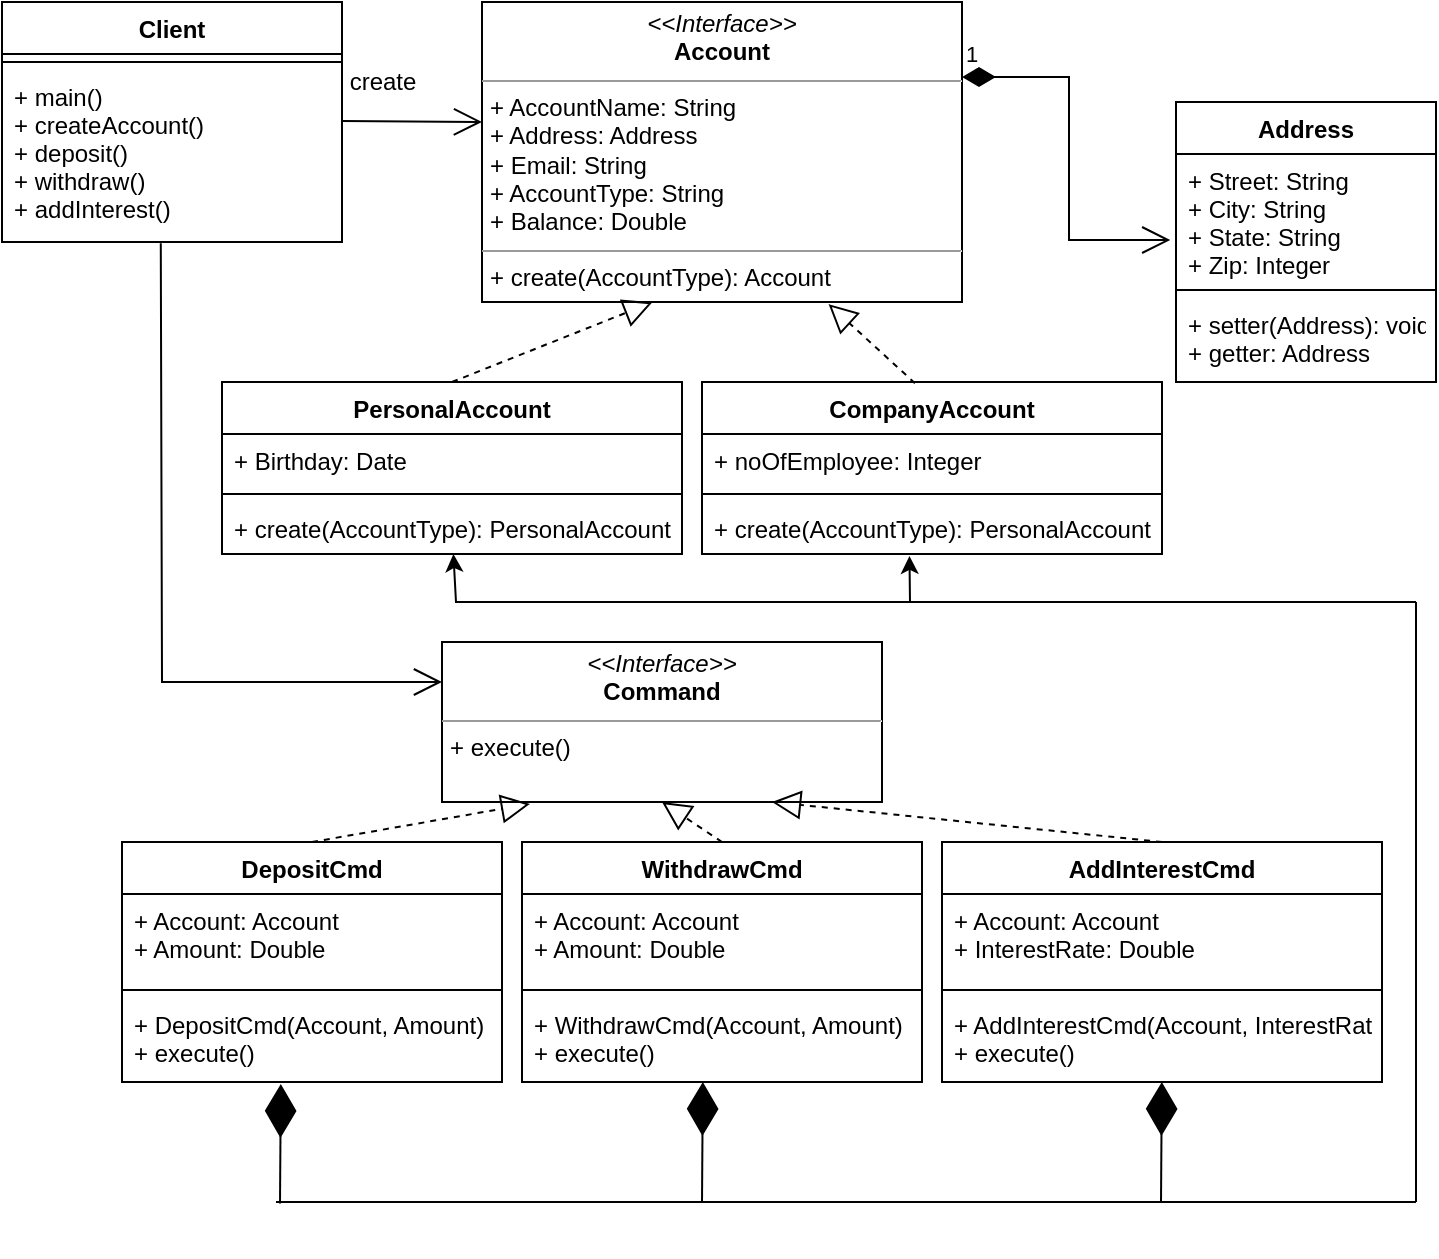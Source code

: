 <mxfile version="20.0.4" type="device"><diagram id="C5RBs43oDa-KdzZeNtuy" name="Page-1"><mxGraphModel dx="1278" dy="481" grid="1" gridSize="10" guides="1" tooltips="1" connect="1" arrows="1" fold="1" page="1" pageScale="1" pageWidth="827" pageHeight="1169" math="0" shadow="0"><root><mxCell id="WIyWlLk6GJQsqaUBKTNV-0"/><mxCell id="WIyWlLk6GJQsqaUBKTNV-1" parent="WIyWlLk6GJQsqaUBKTNV-0"/><mxCell id="Aaks4GSiCMr6FVmqJfe3-0" value="&lt;p style=&quot;margin:0px;margin-top:4px;text-align:center;&quot;&gt;&lt;i&gt;&amp;lt;&amp;lt;Interface&amp;gt;&amp;gt;&lt;/i&gt;&lt;br&gt;&lt;b&gt;Account&lt;/b&gt;&lt;/p&gt;&lt;hr size=&quot;1&quot;&gt;&lt;p style=&quot;margin:0px;margin-left:4px;&quot;&gt;+ AccountName: String&lt;br&gt;+ Address: Address&lt;/p&gt;&lt;p style=&quot;margin:0px;margin-left:4px;&quot;&gt;+ Email: String&lt;/p&gt;&lt;p style=&quot;margin:0px;margin-left:4px;&quot;&gt;+ AccountType: String&lt;/p&gt;&lt;p style=&quot;margin:0px;margin-left:4px;&quot;&gt;+ Balance: Double&lt;/p&gt;&lt;hr size=&quot;1&quot;&gt;&lt;p style=&quot;margin:0px;margin-left:4px;&quot;&gt;+ create(AccountType): Account&lt;/p&gt;" style="verticalAlign=top;align=left;overflow=fill;fontSize=12;fontFamily=Helvetica;html=1;" parent="WIyWlLk6GJQsqaUBKTNV-1" vertex="1"><mxGeometry x="313" y="60" width="240" height="150" as="geometry"/></mxCell><mxCell id="Aaks4GSiCMr6FVmqJfe3-1" value="PersonalAccount" style="swimlane;fontStyle=1;align=center;verticalAlign=top;childLayout=stackLayout;horizontal=1;startSize=26;horizontalStack=0;resizeParent=1;resizeParentMax=0;resizeLast=0;collapsible=1;marginBottom=0;" parent="WIyWlLk6GJQsqaUBKTNV-1" vertex="1"><mxGeometry x="183" y="250" width="230" height="86" as="geometry"/></mxCell><mxCell id="Aaks4GSiCMr6FVmqJfe3-2" value="+ Birthday: Date" style="text;strokeColor=none;fillColor=none;align=left;verticalAlign=top;spacingLeft=4;spacingRight=4;overflow=hidden;rotatable=0;points=[[0,0.5],[1,0.5]];portConstraint=eastwest;" parent="Aaks4GSiCMr6FVmqJfe3-1" vertex="1"><mxGeometry y="26" width="230" height="26" as="geometry"/></mxCell><mxCell id="Aaks4GSiCMr6FVmqJfe3-3" value="" style="line;strokeWidth=1;fillColor=none;align=left;verticalAlign=middle;spacingTop=-1;spacingLeft=3;spacingRight=3;rotatable=0;labelPosition=right;points=[];portConstraint=eastwest;" parent="Aaks4GSiCMr6FVmqJfe3-1" vertex="1"><mxGeometry y="52" width="230" height="8" as="geometry"/></mxCell><mxCell id="Aaks4GSiCMr6FVmqJfe3-4" value="+ create(AccountType): PersonalAccount" style="text;strokeColor=none;fillColor=none;align=left;verticalAlign=top;spacingLeft=4;spacingRight=4;overflow=hidden;rotatable=0;points=[[0,0.5],[1,0.5]];portConstraint=eastwest;" parent="Aaks4GSiCMr6FVmqJfe3-1" vertex="1"><mxGeometry y="60" width="230" height="26" as="geometry"/></mxCell><mxCell id="Aaks4GSiCMr6FVmqJfe3-5" value="CompanyAccount" style="swimlane;fontStyle=1;align=center;verticalAlign=top;childLayout=stackLayout;horizontal=1;startSize=26;horizontalStack=0;resizeParent=1;resizeParentMax=0;resizeLast=0;collapsible=1;marginBottom=0;" parent="WIyWlLk6GJQsqaUBKTNV-1" vertex="1"><mxGeometry x="423" y="250" width="230" height="86" as="geometry"/></mxCell><mxCell id="Aaks4GSiCMr6FVmqJfe3-6" value="+ noOfEmployee: Integer" style="text;strokeColor=none;fillColor=none;align=left;verticalAlign=top;spacingLeft=4;spacingRight=4;overflow=hidden;rotatable=0;points=[[0,0.5],[1,0.5]];portConstraint=eastwest;" parent="Aaks4GSiCMr6FVmqJfe3-5" vertex="1"><mxGeometry y="26" width="230" height="26" as="geometry"/></mxCell><mxCell id="Aaks4GSiCMr6FVmqJfe3-7" value="" style="line;strokeWidth=1;fillColor=none;align=left;verticalAlign=middle;spacingTop=-1;spacingLeft=3;spacingRight=3;rotatable=0;labelPosition=right;points=[];portConstraint=eastwest;" parent="Aaks4GSiCMr6FVmqJfe3-5" vertex="1"><mxGeometry y="52" width="230" height="8" as="geometry"/></mxCell><mxCell id="Aaks4GSiCMr6FVmqJfe3-8" value="+ create(AccountType): PersonalAccount" style="text;strokeColor=none;fillColor=none;align=left;verticalAlign=top;spacingLeft=4;spacingRight=4;overflow=hidden;rotatable=0;points=[[0,0.5],[1,0.5]];portConstraint=eastwest;" parent="Aaks4GSiCMr6FVmqJfe3-5" vertex="1"><mxGeometry y="60" width="230" height="26" as="geometry"/></mxCell><mxCell id="Aaks4GSiCMr6FVmqJfe3-9" value="Address" style="swimlane;fontStyle=1;align=center;verticalAlign=top;childLayout=stackLayout;horizontal=1;startSize=26;horizontalStack=0;resizeParent=1;resizeParentMax=0;resizeLast=0;collapsible=1;marginBottom=0;" parent="WIyWlLk6GJQsqaUBKTNV-1" vertex="1"><mxGeometry x="660" y="110" width="130" height="140" as="geometry"/></mxCell><mxCell id="Aaks4GSiCMr6FVmqJfe3-10" value="+ Street: String&#10;+ City: String&#10;+ State: String&#10;+ Zip: Integer&#10; " style="text;strokeColor=none;fillColor=none;align=left;verticalAlign=top;spacingLeft=4;spacingRight=4;overflow=hidden;rotatable=0;points=[[0,0.5],[1,0.5]];portConstraint=eastwest;" parent="Aaks4GSiCMr6FVmqJfe3-9" vertex="1"><mxGeometry y="26" width="130" height="64" as="geometry"/></mxCell><mxCell id="Aaks4GSiCMr6FVmqJfe3-11" value="" style="line;strokeWidth=1;fillColor=none;align=left;verticalAlign=middle;spacingTop=-1;spacingLeft=3;spacingRight=3;rotatable=0;labelPosition=right;points=[];portConstraint=eastwest;" parent="Aaks4GSiCMr6FVmqJfe3-9" vertex="1"><mxGeometry y="90" width="130" height="8" as="geometry"/></mxCell><mxCell id="Aaks4GSiCMr6FVmqJfe3-12" value="+ setter(Address): void &#10;+ getter: Address" style="text;strokeColor=none;fillColor=none;align=left;verticalAlign=top;spacingLeft=4;spacingRight=4;overflow=hidden;rotatable=0;points=[[0,0.5],[1,0.5]];portConstraint=eastwest;" parent="Aaks4GSiCMr6FVmqJfe3-9" vertex="1"><mxGeometry y="98" width="130" height="42" as="geometry"/></mxCell><mxCell id="Aaks4GSiCMr6FVmqJfe3-14" value="" style="endArrow=block;dashed=1;endFill=0;endSize=12;html=1;rounded=0;exitX=0.463;exitY=0.007;exitDx=0;exitDy=0;exitPerimeter=0;entryX=0.722;entryY=1.007;entryDx=0;entryDy=0;entryPerimeter=0;" parent="WIyWlLk6GJQsqaUBKTNV-1" source="Aaks4GSiCMr6FVmqJfe3-5" target="Aaks4GSiCMr6FVmqJfe3-0" edge="1"><mxGeometry width="160" relative="1" as="geometry"><mxPoint x="883" y="280" as="sourcePoint"/><mxPoint x="1043" y="280" as="targetPoint"/></mxGeometry></mxCell><mxCell id="Aaks4GSiCMr6FVmqJfe3-15" value="" style="endArrow=block;dashed=1;endFill=0;endSize=12;html=1;rounded=0;exitX=0.5;exitY=0;exitDx=0;exitDy=0;entryX=0.355;entryY=1.001;entryDx=0;entryDy=0;entryPerimeter=0;" parent="WIyWlLk6GJQsqaUBKTNV-1" source="Aaks4GSiCMr6FVmqJfe3-1" target="Aaks4GSiCMr6FVmqJfe3-0" edge="1"><mxGeometry width="160" relative="1" as="geometry"><mxPoint x="503" y="280" as="sourcePoint"/><mxPoint x="663" y="280" as="targetPoint"/></mxGeometry></mxCell><mxCell id="Aaks4GSiCMr6FVmqJfe3-16" value="&lt;p style=&quot;margin:0px;margin-top:4px;text-align:center;&quot;&gt;&lt;i&gt;&amp;lt;&amp;lt;Interface&amp;gt;&amp;gt;&lt;/i&gt;&lt;br&gt;&lt;b&gt;Command&lt;/b&gt;&lt;/p&gt;&lt;hr size=&quot;1&quot;&gt;&lt;p style=&quot;margin:0px;margin-left:4px;&quot;&gt;+ execute()&lt;/p&gt;" style="verticalAlign=top;align=left;overflow=fill;fontSize=12;fontFamily=Helvetica;html=1;" parent="WIyWlLk6GJQsqaUBKTNV-1" vertex="1"><mxGeometry x="293" y="380" width="220" height="80" as="geometry"/></mxCell><mxCell id="Aaks4GSiCMr6FVmqJfe3-17" value="DepositCmd" style="swimlane;fontStyle=1;align=center;verticalAlign=top;childLayout=stackLayout;horizontal=1;startSize=26;horizontalStack=0;resizeParent=1;resizeParentMax=0;resizeLast=0;collapsible=1;marginBottom=0;" parent="WIyWlLk6GJQsqaUBKTNV-1" vertex="1"><mxGeometry x="133" y="480" width="190" height="120" as="geometry"/></mxCell><mxCell id="Aaks4GSiCMr6FVmqJfe3-18" value="+ Account: Account&#10;+ Amount: Double" style="text;strokeColor=none;fillColor=none;align=left;verticalAlign=top;spacingLeft=4;spacingRight=4;overflow=hidden;rotatable=0;points=[[0,0.5],[1,0.5]];portConstraint=eastwest;" parent="Aaks4GSiCMr6FVmqJfe3-17" vertex="1"><mxGeometry y="26" width="190" height="44" as="geometry"/></mxCell><mxCell id="Aaks4GSiCMr6FVmqJfe3-19" value="" style="line;strokeWidth=1;fillColor=none;align=left;verticalAlign=middle;spacingTop=-1;spacingLeft=3;spacingRight=3;rotatable=0;labelPosition=right;points=[];portConstraint=eastwest;" parent="Aaks4GSiCMr6FVmqJfe3-17" vertex="1"><mxGeometry y="70" width="190" height="8" as="geometry"/></mxCell><mxCell id="Aaks4GSiCMr6FVmqJfe3-20" value="+ DepositCmd(Account, Amount)&#10;+ execute()" style="text;strokeColor=none;fillColor=none;align=left;verticalAlign=top;spacingLeft=4;spacingRight=4;overflow=hidden;rotatable=0;points=[[0,0.5],[1,0.5]];portConstraint=eastwest;" parent="Aaks4GSiCMr6FVmqJfe3-17" vertex="1"><mxGeometry y="78" width="190" height="42" as="geometry"/></mxCell><mxCell id="Aaks4GSiCMr6FVmqJfe3-21" value="WithdrawCmd" style="swimlane;fontStyle=1;align=center;verticalAlign=top;childLayout=stackLayout;horizontal=1;startSize=26;horizontalStack=0;resizeParent=1;resizeParentMax=0;resizeLast=0;collapsible=1;marginBottom=0;" parent="WIyWlLk6GJQsqaUBKTNV-1" vertex="1"><mxGeometry x="333" y="480" width="200" height="120" as="geometry"/></mxCell><mxCell id="Aaks4GSiCMr6FVmqJfe3-22" value="+ Account: Account&#10;+ Amount: Double" style="text;strokeColor=none;fillColor=none;align=left;verticalAlign=top;spacingLeft=4;spacingRight=4;overflow=hidden;rotatable=0;points=[[0,0.5],[1,0.5]];portConstraint=eastwest;" parent="Aaks4GSiCMr6FVmqJfe3-21" vertex="1"><mxGeometry y="26" width="200" height="44" as="geometry"/></mxCell><mxCell id="Aaks4GSiCMr6FVmqJfe3-23" value="" style="line;strokeWidth=1;fillColor=none;align=left;verticalAlign=middle;spacingTop=-1;spacingLeft=3;spacingRight=3;rotatable=0;labelPosition=right;points=[];portConstraint=eastwest;" parent="Aaks4GSiCMr6FVmqJfe3-21" vertex="1"><mxGeometry y="70" width="200" height="8" as="geometry"/></mxCell><mxCell id="Aaks4GSiCMr6FVmqJfe3-24" value="+ WithdrawCmd(Account, Amount)&#10;+ execute()" style="text;strokeColor=none;fillColor=none;align=left;verticalAlign=top;spacingLeft=4;spacingRight=4;overflow=hidden;rotatable=0;points=[[0,0.5],[1,0.5]];portConstraint=eastwest;" parent="Aaks4GSiCMr6FVmqJfe3-21" vertex="1"><mxGeometry y="78" width="200" height="42" as="geometry"/></mxCell><mxCell id="Aaks4GSiCMr6FVmqJfe3-25" value="AddInterestCmd" style="swimlane;fontStyle=1;align=center;verticalAlign=top;childLayout=stackLayout;horizontal=1;startSize=26;horizontalStack=0;resizeParent=1;resizeParentMax=0;resizeLast=0;collapsible=1;marginBottom=0;" parent="WIyWlLk6GJQsqaUBKTNV-1" vertex="1"><mxGeometry x="543" y="480" width="220" height="120" as="geometry"/></mxCell><mxCell id="Aaks4GSiCMr6FVmqJfe3-26" value="+ Account: Account&#10;+ InterestRate: Double" style="text;strokeColor=none;fillColor=none;align=left;verticalAlign=top;spacingLeft=4;spacingRight=4;overflow=hidden;rotatable=0;points=[[0,0.5],[1,0.5]];portConstraint=eastwest;" parent="Aaks4GSiCMr6FVmqJfe3-25" vertex="1"><mxGeometry y="26" width="220" height="44" as="geometry"/></mxCell><mxCell id="Aaks4GSiCMr6FVmqJfe3-27" value="" style="line;strokeWidth=1;fillColor=none;align=left;verticalAlign=middle;spacingTop=-1;spacingLeft=3;spacingRight=3;rotatable=0;labelPosition=right;points=[];portConstraint=eastwest;" parent="Aaks4GSiCMr6FVmqJfe3-25" vertex="1"><mxGeometry y="70" width="220" height="8" as="geometry"/></mxCell><mxCell id="Aaks4GSiCMr6FVmqJfe3-28" value="+ AddInterestCmd(Account, InterestRate)&#10;+ execute()" style="text;strokeColor=none;fillColor=none;align=left;verticalAlign=top;spacingLeft=4;spacingRight=4;overflow=hidden;rotatable=0;points=[[0,0.5],[1,0.5]];portConstraint=eastwest;" parent="Aaks4GSiCMr6FVmqJfe3-25" vertex="1"><mxGeometry y="78" width="220" height="42" as="geometry"/></mxCell><mxCell id="Aaks4GSiCMr6FVmqJfe3-29" value="" style="endArrow=block;dashed=1;endFill=0;endSize=12;html=1;rounded=0;exitX=0.5;exitY=0;exitDx=0;exitDy=0;entryX=0.2;entryY=1.012;entryDx=0;entryDy=0;entryPerimeter=0;" parent="WIyWlLk6GJQsqaUBKTNV-1" source="Aaks4GSiCMr6FVmqJfe3-17" target="Aaks4GSiCMr6FVmqJfe3-16" edge="1"><mxGeometry width="160" relative="1" as="geometry"><mxPoint x="543" y="590" as="sourcePoint"/><mxPoint x="703" y="590" as="targetPoint"/></mxGeometry></mxCell><mxCell id="Aaks4GSiCMr6FVmqJfe3-30" value="" style="endArrow=block;dashed=1;endFill=0;endSize=12;html=1;rounded=0;exitX=0.5;exitY=0;exitDx=0;exitDy=0;entryX=0.5;entryY=1;entryDx=0;entryDy=0;" parent="WIyWlLk6GJQsqaUBKTNV-1" source="Aaks4GSiCMr6FVmqJfe3-21" target="Aaks4GSiCMr6FVmqJfe3-16" edge="1"><mxGeometry width="160" relative="1" as="geometry"><mxPoint x="543" y="590" as="sourcePoint"/><mxPoint x="703" y="590" as="targetPoint"/></mxGeometry></mxCell><mxCell id="Aaks4GSiCMr6FVmqJfe3-31" value="" style="endArrow=block;dashed=1;endFill=0;endSize=12;html=1;rounded=0;exitX=0.5;exitY=0;exitDx=0;exitDy=0;entryX=0.75;entryY=1;entryDx=0;entryDy=0;" parent="WIyWlLk6GJQsqaUBKTNV-1" source="Aaks4GSiCMr6FVmqJfe3-25" target="Aaks4GSiCMr6FVmqJfe3-16" edge="1"><mxGeometry width="160" relative="1" as="geometry"><mxPoint x="543" y="590" as="sourcePoint"/><mxPoint x="703" y="590" as="targetPoint"/></mxGeometry></mxCell><mxCell id="Aaks4GSiCMr6FVmqJfe3-32" value="Client" style="swimlane;fontStyle=1;align=center;verticalAlign=top;childLayout=stackLayout;horizontal=1;startSize=26;horizontalStack=0;resizeParent=1;resizeParentMax=0;resizeLast=0;collapsible=1;marginBottom=0;" parent="WIyWlLk6GJQsqaUBKTNV-1" vertex="1"><mxGeometry x="73" y="60" width="170" height="120" as="geometry"/></mxCell><mxCell id="Aaks4GSiCMr6FVmqJfe3-34" value="" style="line;strokeWidth=1;fillColor=none;align=left;verticalAlign=middle;spacingTop=-1;spacingLeft=3;spacingRight=3;rotatable=0;labelPosition=right;points=[];portConstraint=eastwest;" parent="Aaks4GSiCMr6FVmqJfe3-32" vertex="1"><mxGeometry y="26" width="170" height="8" as="geometry"/></mxCell><mxCell id="Aaks4GSiCMr6FVmqJfe3-35" value="+ main()&#10;+ createAccount()&#10;+ deposit()&#10;+ withdraw()&#10;+ addInterest()" style="text;strokeColor=none;fillColor=none;align=left;verticalAlign=top;spacingLeft=4;spacingRight=4;overflow=hidden;rotatable=0;points=[[0,0.5],[1,0.5]];portConstraint=eastwest;" parent="Aaks4GSiCMr6FVmqJfe3-32" vertex="1"><mxGeometry y="34" width="170" height="86" as="geometry"/></mxCell><mxCell id="Aaks4GSiCMr6FVmqJfe3-36" value="1" style="endArrow=open;html=1;endSize=12;startArrow=diamondThin;startSize=14;startFill=1;edgeStyle=orthogonalEdgeStyle;align=left;verticalAlign=bottom;rounded=0;entryX=-0.022;entryY=0.672;entryDx=0;entryDy=0;exitX=1;exitY=0.25;exitDx=0;exitDy=0;entryPerimeter=0;" parent="WIyWlLk6GJQsqaUBKTNV-1" source="Aaks4GSiCMr6FVmqJfe3-0" target="Aaks4GSiCMr6FVmqJfe3-10" edge="1"><mxGeometry x="-1" y="3" relative="1" as="geometry"><mxPoint x="620" y="60" as="sourcePoint"/><mxPoint x="700" y="90" as="targetPoint"/></mxGeometry></mxCell><mxCell id="Aaks4GSiCMr6FVmqJfe3-38" value="" style="endArrow=open;endFill=1;endSize=12;html=1;rounded=0;" parent="WIyWlLk6GJQsqaUBKTNV-1" edge="1"><mxGeometry width="160" relative="1" as="geometry"><mxPoint x="243" y="119.5" as="sourcePoint"/><mxPoint x="313" y="120" as="targetPoint"/></mxGeometry></mxCell><mxCell id="Aaks4GSiCMr6FVmqJfe3-39" value="create" style="text;html=1;align=center;verticalAlign=middle;resizable=0;points=[];autosize=1;strokeColor=none;fillColor=none;" parent="WIyWlLk6GJQsqaUBKTNV-1" vertex="1"><mxGeometry x="233" y="85" width="60" height="30" as="geometry"/></mxCell><mxCell id="Aaks4GSiCMr6FVmqJfe3-40" value="" style="endArrow=open;endFill=1;endSize=12;html=1;rounded=0;exitX=0.467;exitY=1.007;exitDx=0;exitDy=0;exitPerimeter=0;entryX=0;entryY=0.25;entryDx=0;entryDy=0;" parent="WIyWlLk6GJQsqaUBKTNV-1" source="Aaks4GSiCMr6FVmqJfe3-35" target="Aaks4GSiCMr6FVmqJfe3-16" edge="1"><mxGeometry width="160" relative="1" as="geometry"><mxPoint x="113" y="450" as="sourcePoint"/><mxPoint x="273" y="450" as="targetPoint"/><Array as="points"><mxPoint x="153" y="400"/></Array></mxGeometry></mxCell><mxCell id="lo_K2EUOfU94XOev4aQn-0" value="" style="endArrow=diamondThin;endFill=1;endSize=24;html=1;rounded=0;entryX=0.418;entryY=1.024;entryDx=0;entryDy=0;entryPerimeter=0;" edge="1" parent="WIyWlLk6GJQsqaUBKTNV-1" target="Aaks4GSiCMr6FVmqJfe3-20"><mxGeometry width="160" relative="1" as="geometry"><mxPoint x="212" y="660.8" as="sourcePoint"/><mxPoint x="490" y="420" as="targetPoint"/></mxGeometry></mxCell><mxCell id="lo_K2EUOfU94XOev4aQn-1" value="" style="endArrow=diamondThin;endFill=1;endSize=24;html=1;rounded=0;entryX=0.418;entryY=1.024;entryDx=0;entryDy=0;entryPerimeter=0;" edge="1" parent="WIyWlLk6GJQsqaUBKTNV-1"><mxGeometry width="160" relative="1" as="geometry"><mxPoint x="423" y="659.79" as="sourcePoint"/><mxPoint x="423.42" y="599.998" as="targetPoint"/></mxGeometry></mxCell><mxCell id="lo_K2EUOfU94XOev4aQn-2" value="" style="endArrow=diamondThin;endFill=1;endSize=24;html=1;rounded=0;entryX=0.418;entryY=1.024;entryDx=0;entryDy=0;entryPerimeter=0;" edge="1" parent="WIyWlLk6GJQsqaUBKTNV-1"><mxGeometry width="160" relative="1" as="geometry"><mxPoint x="652.5" y="659.79" as="sourcePoint"/><mxPoint x="652.92" y="599.998" as="targetPoint"/></mxGeometry></mxCell><mxCell id="lo_K2EUOfU94XOev4aQn-3" value="" style="endArrow=none;html=1;rounded=0;" edge="1" parent="WIyWlLk6GJQsqaUBKTNV-1"><mxGeometry width="50" height="50" relative="1" as="geometry"><mxPoint x="210" y="660" as="sourcePoint"/><mxPoint x="780" y="660" as="targetPoint"/></mxGeometry></mxCell><mxCell id="lo_K2EUOfU94XOev4aQn-4" value="" style="endArrow=none;html=1;rounded=0;" edge="1" parent="WIyWlLk6GJQsqaUBKTNV-1"><mxGeometry width="50" height="50" relative="1" as="geometry"><mxPoint x="780" y="660" as="sourcePoint"/><mxPoint x="780" y="360" as="targetPoint"/></mxGeometry></mxCell><mxCell id="lo_K2EUOfU94XOev4aQn-5" value="" style="endArrow=classic;html=1;rounded=0;entryX=0.451;entryY=1.038;entryDx=0;entryDy=0;entryPerimeter=0;" edge="1" parent="WIyWlLk6GJQsqaUBKTNV-1" target="Aaks4GSiCMr6FVmqJfe3-8"><mxGeometry width="50" height="50" relative="1" as="geometry"><mxPoint x="780" y="360" as="sourcePoint"/><mxPoint x="440" y="380" as="targetPoint"/><Array as="points"><mxPoint x="527" y="360"/></Array></mxGeometry></mxCell><mxCell id="lo_K2EUOfU94XOev4aQn-6" value="" style="endArrow=classic;html=1;rounded=0;" edge="1" parent="WIyWlLk6GJQsqaUBKTNV-1" target="Aaks4GSiCMr6FVmqJfe3-4"><mxGeometry width="50" height="50" relative="1" as="geometry"><mxPoint x="530" y="360" as="sourcePoint"/><mxPoint x="440" y="380" as="targetPoint"/><Array as="points"><mxPoint x="300" y="360"/></Array></mxGeometry></mxCell></root></mxGraphModel></diagram></mxfile>
